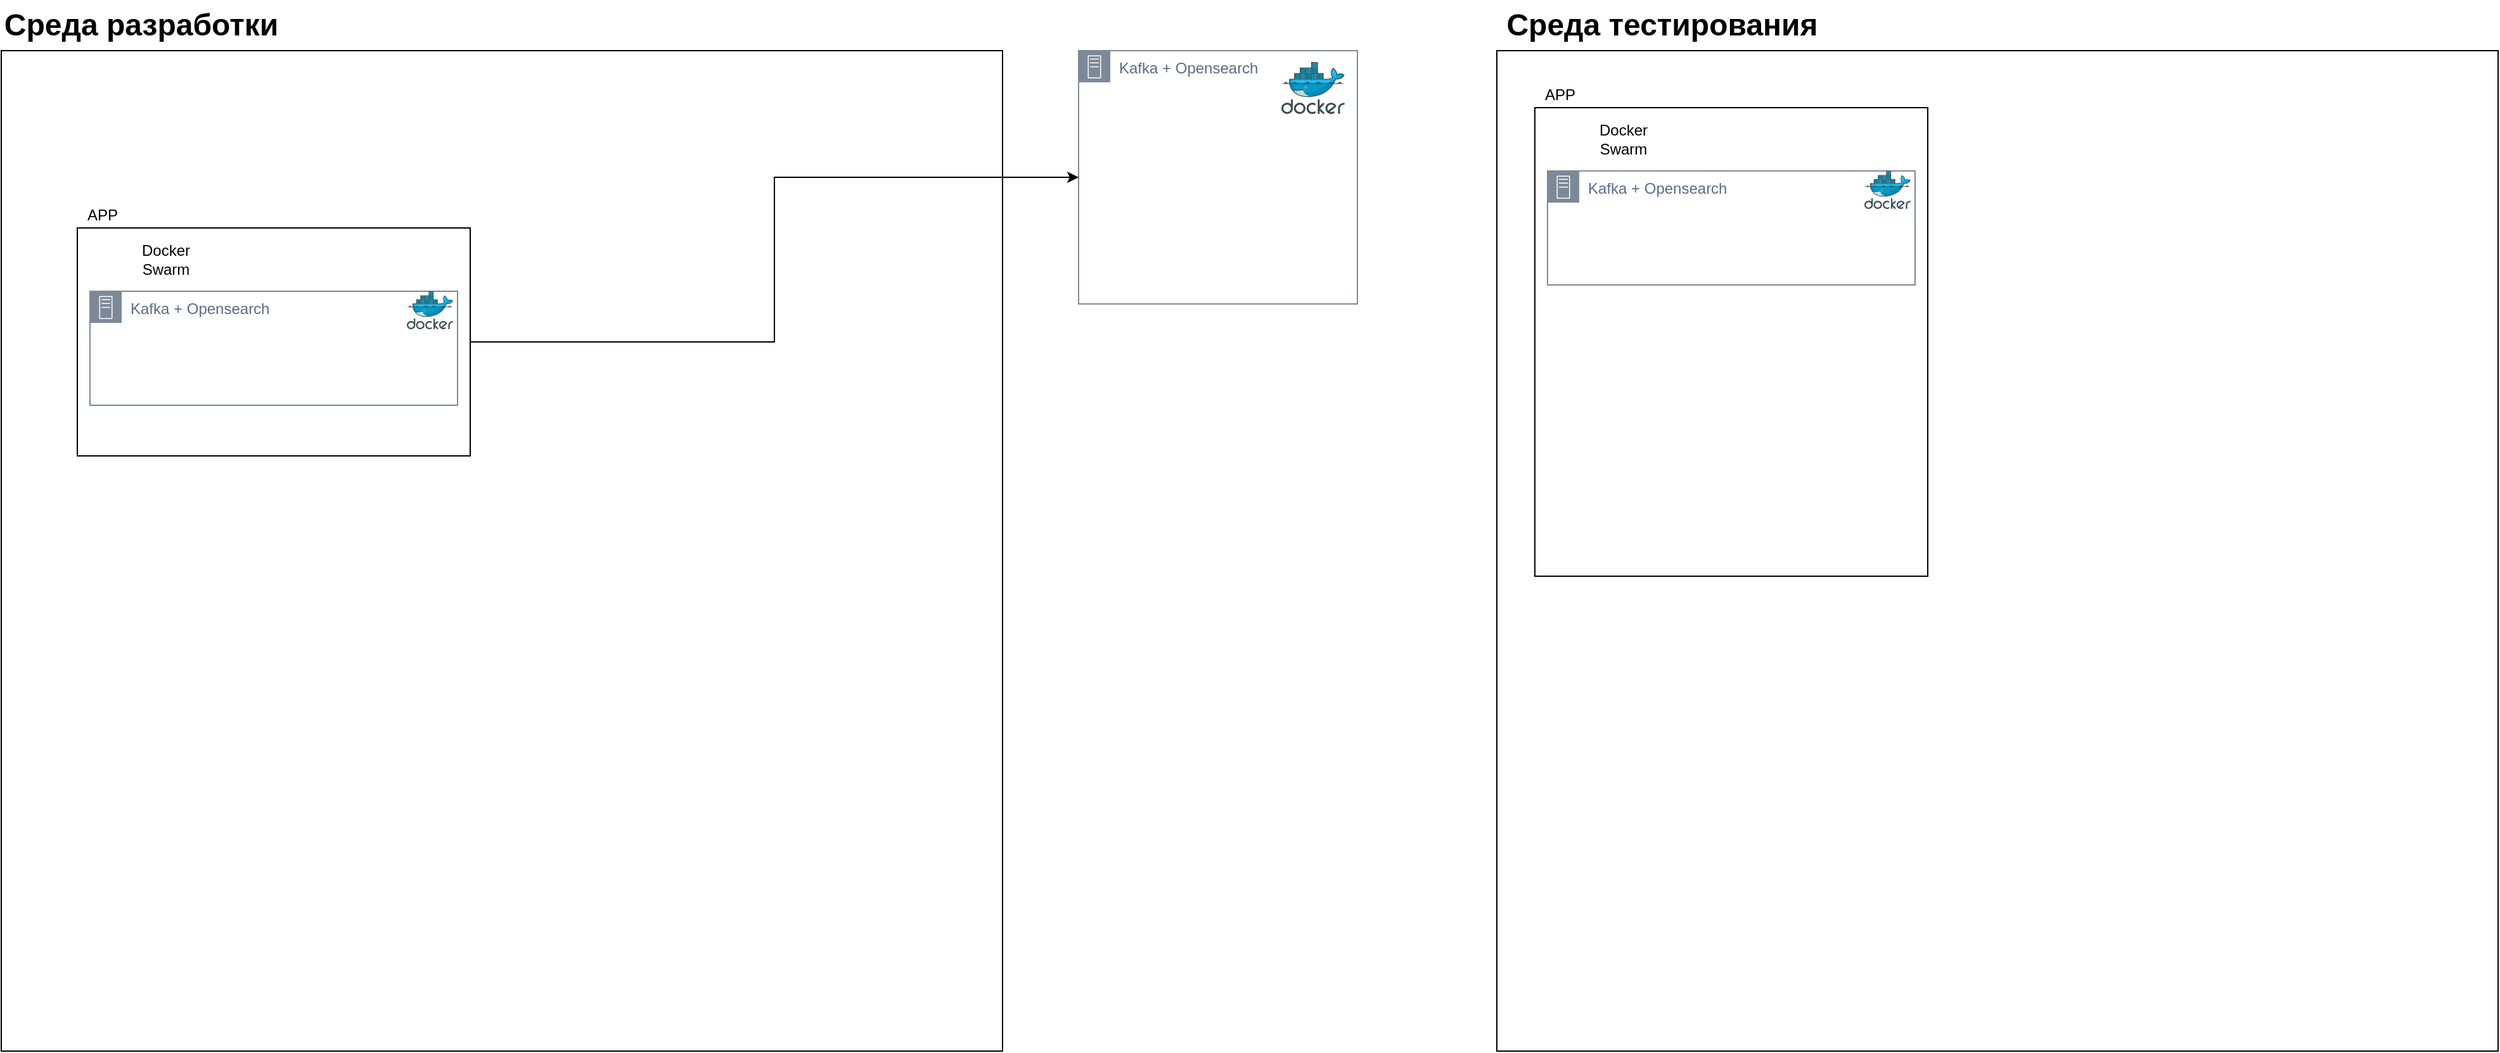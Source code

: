 <mxfile version="24.6.4" type="github" pages="2">
  <diagram name="Среда разработки/среда тестирования" id="llg9eI959ufNJ5P5xfva">
    <mxGraphModel dx="3137" dy="1278" grid="1" gridSize="10" guides="1" tooltips="1" connect="1" arrows="1" fold="1" page="1" pageScale="1" pageWidth="827" pageHeight="1169" math="0" shadow="0">
      <root>
        <mxCell id="0" />
        <mxCell id="1" parent="0" />
        <mxCell id="-5-JZjUfikHXncRNq7sT-1" value="" style="whiteSpace=wrap;html=1;aspect=fixed;movable=0;resizable=0;rotatable=0;deletable=0;editable=0;locked=1;connectable=0;" parent="1" vertex="1">
          <mxGeometry x="-170" y="40" width="790" height="790" as="geometry" />
        </mxCell>
        <mxCell id="-5-JZjUfikHXncRNq7sT-3" value="Среда разработки" style="text;strokeColor=none;fillColor=none;html=1;fontSize=24;fontStyle=1;verticalAlign=middle;align=center;" parent="1" vertex="1">
          <mxGeometry x="-110" width="100" height="40" as="geometry" />
        </mxCell>
        <mxCell id="-5-JZjUfikHXncRNq7sT-4" value="Kafka + Opensearch&lt;div&gt;&lt;br&gt;&lt;/div&gt;" style="points=[[0,0],[0.25,0],[0.5,0],[0.75,0],[1,0],[1,0.25],[1,0.5],[1,0.75],[1,1],[0.75,1],[0.5,1],[0.25,1],[0,1],[0,0.75],[0,0.5],[0,0.25]];outlineConnect=0;gradientColor=none;html=1;whiteSpace=wrap;fontSize=12;fontStyle=0;container=1;pointerEvents=0;collapsible=0;recursiveResize=0;shape=mxgraph.aws4.group;grIcon=mxgraph.aws4.group_on_premise;strokeColor=#7D8998;fillColor=none;verticalAlign=top;align=left;spacingLeft=30;fontColor=#5A6C86;dashed=0;" parent="1" vertex="1">
          <mxGeometry x="680" y="40" width="220" height="200" as="geometry" />
        </mxCell>
        <mxCell id="-5-JZjUfikHXncRNq7sT-5" value="" style="image;sketch=0;aspect=fixed;html=1;points=[];align=center;fontSize=12;image=img/lib/mscae/Docker.svg;" parent="-5-JZjUfikHXncRNq7sT-4" vertex="1">
          <mxGeometry x="160" y="9" width="50" height="41" as="geometry" />
        </mxCell>
        <mxCell id="4Vv0WDQ5GXurvVNfTGHG-11" style="edgeStyle=orthogonalEdgeStyle;rounded=0;orthogonalLoop=1;jettySize=auto;html=1;exitX=1;exitY=0.5;exitDx=0;exitDy=0;entryX=0;entryY=0.5;entryDx=0;entryDy=0;" edge="1" parent="1" source="-5-JZjUfikHXncRNq7sT-10" target="-5-JZjUfikHXncRNq7sT-4">
          <mxGeometry relative="1" as="geometry" />
        </mxCell>
        <mxCell id="-5-JZjUfikHXncRNq7sT-10" value="" style="whiteSpace=wrap;html=1;" parent="1" vertex="1">
          <mxGeometry x="-110" y="180" width="310" height="180" as="geometry" />
        </mxCell>
        <mxCell id="4Vv0WDQ5GXurvVNfTGHG-1" value="" style="shape=image;html=1;verticalAlign=top;verticalLabelPosition=bottom;labelBackgroundColor=#ffffff;imageAspect=0;aspect=fixed;image=https://cdn1.iconfinder.com/data/icons/unicons-line-vol-3/24/docker-128.png" vertex="1" parent="1">
          <mxGeometry x="-100" y="185" width="40" height="40" as="geometry" />
        </mxCell>
        <mxCell id="4Vv0WDQ5GXurvVNfTGHG-2" value="Docker Swarm" style="text;html=1;align=center;verticalAlign=middle;whiteSpace=wrap;rounded=0;" vertex="1" parent="1">
          <mxGeometry x="-70" y="190" width="60" height="30" as="geometry" />
        </mxCell>
        <mxCell id="4Vv0WDQ5GXurvVNfTGHG-4" value="APP" style="text;html=1;align=center;verticalAlign=middle;whiteSpace=wrap;rounded=0;" vertex="1" parent="1">
          <mxGeometry x="-120" y="155" width="60" height="30" as="geometry" />
        </mxCell>
        <mxCell id="4Vv0WDQ5GXurvVNfTGHG-8" value="Kafka + Opensearch&lt;div&gt;&lt;br&gt;&lt;/div&gt;" style="points=[[0,0],[0.25,0],[0.5,0],[0.75,0],[1,0],[1,0.25],[1,0.5],[1,0.75],[1,1],[0.75,1],[0.5,1],[0.25,1],[0,1],[0,0.75],[0,0.5],[0,0.25]];outlineConnect=0;gradientColor=none;html=1;whiteSpace=wrap;fontSize=12;fontStyle=0;container=1;pointerEvents=0;collapsible=0;recursiveResize=0;shape=mxgraph.aws4.group;grIcon=mxgraph.aws4.group_on_premise;strokeColor=#7D8998;fillColor=none;verticalAlign=top;align=left;spacingLeft=30;fontColor=#5A6C86;dashed=0;" vertex="1" parent="1">
          <mxGeometry x="-100" y="230" width="290" height="90" as="geometry" />
        </mxCell>
        <mxCell id="4Vv0WDQ5GXurvVNfTGHG-9" value="" style="image;sketch=0;aspect=fixed;html=1;points=[];align=center;fontSize=12;image=img/lib/mscae/Docker.svg;" vertex="1" parent="4Vv0WDQ5GXurvVNfTGHG-8">
          <mxGeometry x="250" width="36.59" height="30" as="geometry" />
        </mxCell>
        <mxCell id="4Vv0WDQ5GXurvVNfTGHG-29" value="" style="whiteSpace=wrap;html=1;aspect=fixed;movable=0;resizable=0;rotatable=0;deletable=0;editable=0;locked=1;connectable=0;" vertex="1" parent="1">
          <mxGeometry x="1010" y="40" width="790" height="790" as="geometry" />
        </mxCell>
        <mxCell id="4Vv0WDQ5GXurvVNfTGHG-30" value="Среда тестирования" style="text;strokeColor=none;fillColor=none;html=1;fontSize=24;fontStyle=1;verticalAlign=middle;align=center;" vertex="1" parent="1">
          <mxGeometry x="1090" width="100" height="40" as="geometry" />
        </mxCell>
        <mxCell id="4Vv0WDQ5GXurvVNfTGHG-31" value="" style="whiteSpace=wrap;html=1;" vertex="1" parent="1">
          <mxGeometry x="1040" y="85" width="310" height="370" as="geometry" />
        </mxCell>
        <mxCell id="4Vv0WDQ5GXurvVNfTGHG-32" value="" style="shape=image;html=1;verticalAlign=top;verticalLabelPosition=bottom;labelBackgroundColor=#ffffff;imageAspect=0;aspect=fixed;image=https://cdn1.iconfinder.com/data/icons/unicons-line-vol-3/24/docker-128.png" vertex="1" parent="1">
          <mxGeometry x="1050" y="90" width="40" height="40" as="geometry" />
        </mxCell>
        <mxCell id="4Vv0WDQ5GXurvVNfTGHG-33" value="Docker Swarm" style="text;html=1;align=center;verticalAlign=middle;whiteSpace=wrap;rounded=0;" vertex="1" parent="1">
          <mxGeometry x="1080" y="95" width="60" height="30" as="geometry" />
        </mxCell>
        <mxCell id="4Vv0WDQ5GXurvVNfTGHG-34" value="APP" style="text;html=1;align=center;verticalAlign=middle;whiteSpace=wrap;rounded=0;" vertex="1" parent="1">
          <mxGeometry x="1030" y="60" width="60" height="30" as="geometry" />
        </mxCell>
        <mxCell id="4Vv0WDQ5GXurvVNfTGHG-35" value="Kafka + Opensearch&lt;div&gt;&lt;br&gt;&lt;/div&gt;" style="points=[[0,0],[0.25,0],[0.5,0],[0.75,0],[1,0],[1,0.25],[1,0.5],[1,0.75],[1,1],[0.75,1],[0.5,1],[0.25,1],[0,1],[0,0.75],[0,0.5],[0,0.25]];outlineConnect=0;gradientColor=none;html=1;whiteSpace=wrap;fontSize=12;fontStyle=0;container=1;pointerEvents=0;collapsible=0;recursiveResize=0;shape=mxgraph.aws4.group;grIcon=mxgraph.aws4.group_on_premise;strokeColor=#7D8998;fillColor=none;verticalAlign=top;align=left;spacingLeft=30;fontColor=#5A6C86;dashed=0;" vertex="1" parent="1">
          <mxGeometry x="1050" y="135" width="290" height="90" as="geometry" />
        </mxCell>
        <mxCell id="4Vv0WDQ5GXurvVNfTGHG-36" value="" style="image;sketch=0;aspect=fixed;html=1;points=[];align=center;fontSize=12;image=img/lib/mscae/Docker.svg;" vertex="1" parent="4Vv0WDQ5GXurvVNfTGHG-35">
          <mxGeometry x="250" width="36.59" height="30" as="geometry" />
        </mxCell>
      </root>
    </mxGraphModel>
  </diagram>
  <diagram id="fn84XsCyDBIodZMzv-_E" name="Продуктивная среда">
    <mxGraphModel dx="1386" dy="767" grid="1" gridSize="10" guides="1" tooltips="1" connect="1" arrows="1" fold="1" page="1" pageScale="1" pageWidth="827" pageHeight="1169" math="0" shadow="0">
      <root>
        <mxCell id="0" />
        <mxCell id="1" parent="0" />
      </root>
    </mxGraphModel>
  </diagram>
</mxfile>
